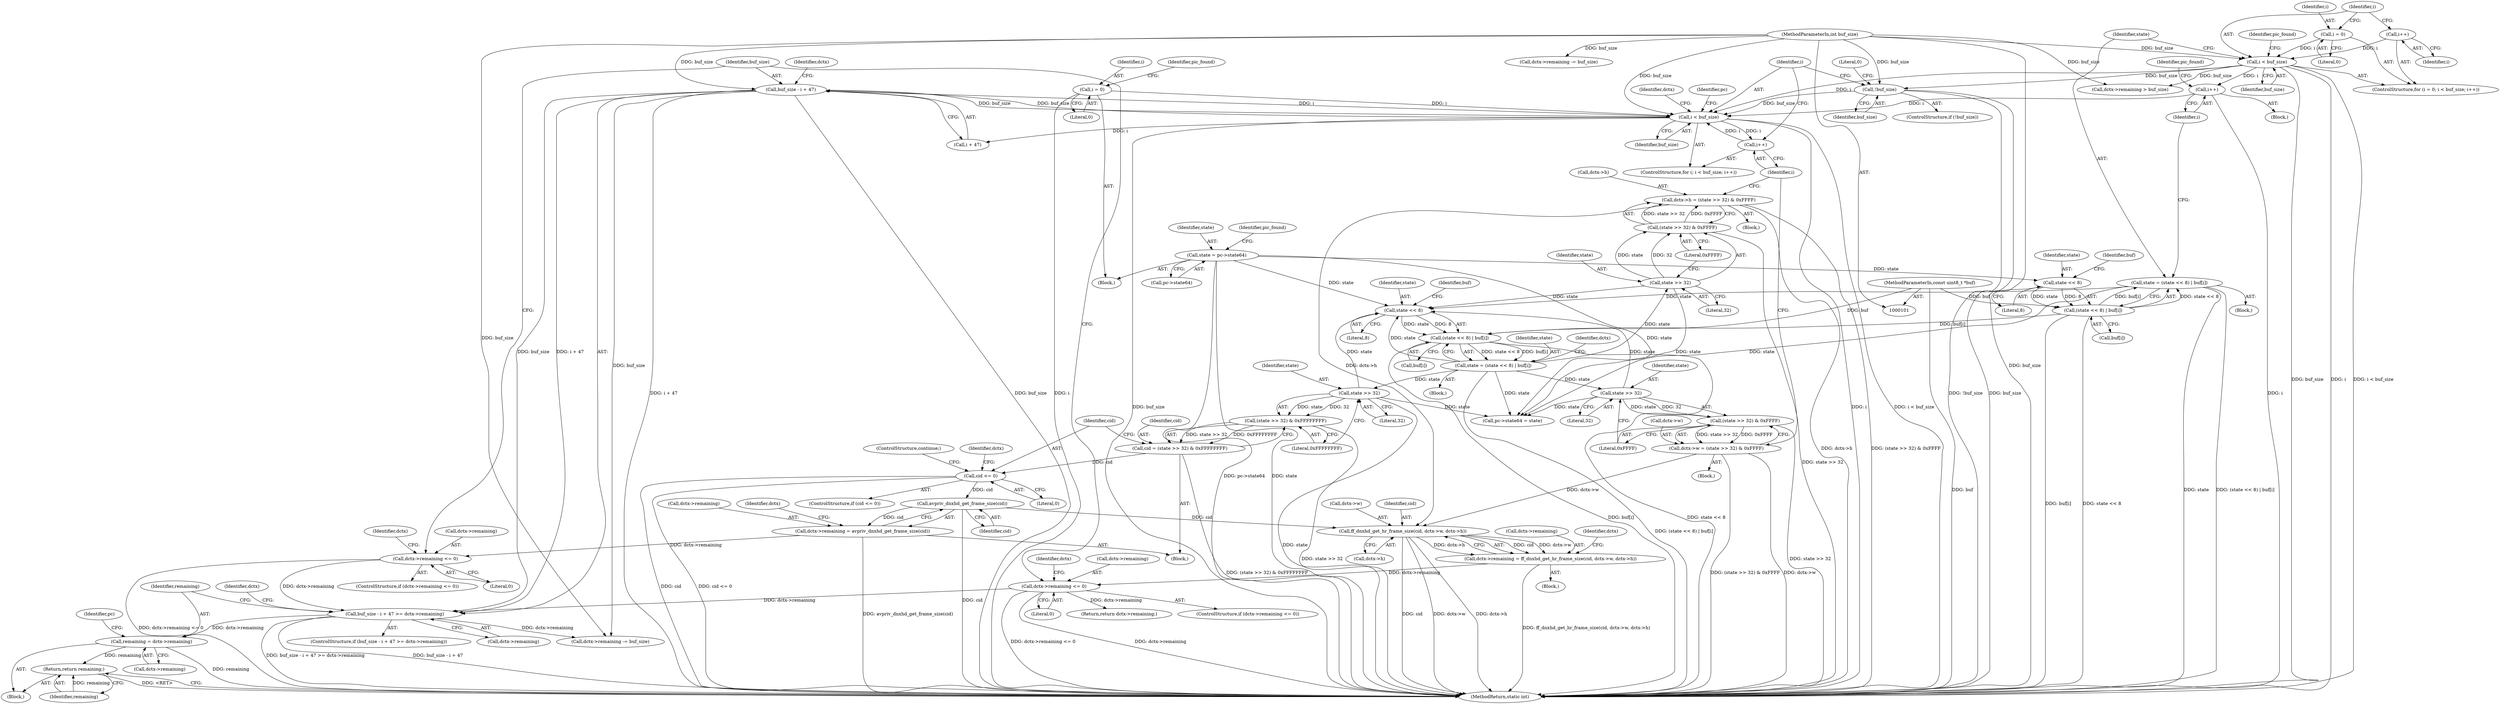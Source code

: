 digraph "0_FFmpeg_611b35627488a8d0763e75c25ee0875c5b7987dd@API" {
"1000303" [label="(Call,remaining = dctx->remaining)"];
"1000292" [label="(Call,buf_size - i + 47 >= dctx->remaining)"];
"1000293" [label="(Call,buf_size - i + 47)"];
"1000183" [label="(Call,i < buf_size)"];
"1000186" [label="(Call,i++)"];
"1000126" [label="(Call,i = 0)"];
"1000153" [label="(Call,i++)"];
"1000137" [label="(Call,i < buf_size)"];
"1000140" [label="(Call,i++)"];
"1000134" [label="(Call,i = 0)"];
"1000104" [label="(MethodParameterIn,int buf_size)"];
"1000178" [label="(Call,!buf_size)"];
"1000263" [label="(Call,dctx->remaining <= 0)"];
"1000256" [label="(Call,dctx->remaining = avpriv_dnxhd_get_frame_size(cid))"];
"1000260" [label="(Call,avpriv_dnxhd_get_frame_size(cid))"];
"1000252" [label="(Call,cid <= 0)"];
"1000244" [label="(Call,cid = (state >> 32) & 0xFFFFFFFF)"];
"1000246" [label="(Call,(state >> 32) & 0xFFFFFFFF)"];
"1000247" [label="(Call,state >> 32)"];
"1000193" [label="(Call,state = (state << 8) | buf[i])"];
"1000195" [label="(Call,(state << 8) | buf[i])"];
"1000196" [label="(Call,state << 8)"];
"1000143" [label="(Call,state = (state << 8) | buf[i])"];
"1000145" [label="(Call,(state << 8) | buf[i])"];
"1000146" [label="(Call,state << 8)"];
"1000114" [label="(Call,state = pc->state64)"];
"1000103" [label="(MethodParameterIn,const uint8_t *buf)"];
"1000231" [label="(Call,state >> 32)"];
"1000214" [label="(Call,state >> 32)"];
"1000282" [label="(Call,dctx->remaining <= 0)"];
"1000269" [label="(Call,dctx->remaining = ff_dnxhd_get_hr_frame_size(cid, dctx->w, dctx->h))"];
"1000273" [label="(Call,ff_dnxhd_get_hr_frame_size(cid, dctx->w, dctx->h))"];
"1000226" [label="(Call,dctx->w = (state >> 32) & 0xFFFF)"];
"1000230" [label="(Call,(state >> 32) & 0xFFFF)"];
"1000209" [label="(Call,dctx->h = (state >> 32) & 0xFFFF)"];
"1000213" [label="(Call,(state >> 32) & 0xFFFF)"];
"1000329" [label="(Return,return remaining;)"];
"1000283" [label="(Call,dctx->remaining)"];
"1000133" [label="(ControlStructure,for (i = 0; i < buf_size; i++))"];
"1000227" [label="(Call,dctx->w)"];
"1000177" [label="(ControlStructure,if (!buf_size))"];
"1000226" [label="(Call,dctx->w = (state >> 32) & 0xFFFF)"];
"1000275" [label="(Call,dctx->w)"];
"1000137" [label="(Call,i < buf_size)"];
"1000134" [label="(Call,i = 0)"];
"1000252" [label="(Call,cid <= 0)"];
"1000264" [label="(Call,dctx->remaining)"];
"1000257" [label="(Call,dctx->remaining)"];
"1000335" [label="(Identifier,dctx)"];
"1000187" [label="(Identifier,i)"];
"1000250" [label="(Literal,0xFFFFFFFF)"];
"1000183" [label="(Call,i < buf_size)"];
"1000127" [label="(Identifier,i)"];
"1000213" [label="(Call,(state >> 32) & 0xFFFF)"];
"1000233" [label="(Literal,32)"];
"1000301" [label="(Block,)"];
"1000135" [label="(Identifier,i)"];
"1000139" [label="(Identifier,buf_size)"];
"1000260" [label="(Call,avpriv_dnxhd_get_frame_size(cid))"];
"1000298" [label="(Call,dctx->remaining)"];
"1000268" [label="(Block,)"];
"1000225" [label="(Block,)"];
"1000188" [label="(Block,)"];
"1000246" [label="(Call,(state >> 32) & 0xFFFFFFFF)"];
"1000179" [label="(Identifier,buf_size)"];
"1000181" [label="(Literal,0)"];
"1000131" [label="(Identifier,pic_found)"];
"1000270" [label="(Call,dctx->remaining)"];
"1000185" [label="(Identifier,buf_size)"];
"1000199" [label="(Call,buf[i])"];
"1000209" [label="(Call,dctx->h = (state >> 32) & 0xFFFF)"];
"1000116" [label="(Call,pc->state64)"];
"1000258" [label="(Identifier,dctx)"];
"1000299" [label="(Identifier,dctx)"];
"1000330" [label="(Identifier,remaining)"];
"1000194" [label="(Identifier,state)"];
"1000265" [label="(Identifier,dctx)"];
"1000329" [label="(Return,return remaining;)"];
"1000286" [label="(Literal,0)"];
"1000152" [label="(Block,)"];
"1000253" [label="(Identifier,cid)"];
"1000115" [label="(Identifier,state)"];
"1000333" [label="(Call,dctx->remaining -= buf_size)"];
"1000230" [label="(Call,(state >> 32) & 0xFFFF)"];
"1000191" [label="(Identifier,dctx)"];
"1000140" [label="(Call,i++)"];
"1000261" [label="(Identifier,cid)"];
"1000105" [label="(Block,)"];
"1000198" [label="(Literal,8)"];
"1000217" [label="(Literal,0xFFFF)"];
"1000138" [label="(Identifier,i)"];
"1000144" [label="(Identifier,state)"];
"1000387" [label="(Identifier,pc)"];
"1000245" [label="(Identifier,cid)"];
"1000242" [label="(Block,)"];
"1000284" [label="(Identifier,dctx)"];
"1000282" [label="(Call,dctx->remaining <= 0)"];
"1000148" [label="(Literal,8)"];
"1000153" [label="(Call,i++)"];
"1000303" [label="(Call,remaining = dctx->remaining)"];
"1000287" [label="(Return,return dctx->remaining;)"];
"1000232" [label="(Identifier,state)"];
"1000154" [label="(Identifier,i)"];
"1000305" [label="(Call,dctx->remaining)"];
"1000216" [label="(Literal,32)"];
"1000104" [label="(MethodParameterIn,int buf_size)"];
"1000263" [label="(Call,dctx->remaining <= 0)"];
"1000143" [label="(Call,state = (state << 8) | buf[i])"];
"1000267" [label="(Literal,0)"];
"1000254" [label="(Literal,0)"];
"1000114" [label="(Call,state = pc->state64)"];
"1000291" [label="(ControlStructure,if (buf_size - i + 47 >= dctx->remaining))"];
"1000141" [label="(Identifier,i)"];
"1000200" [label="(Identifier,buf)"];
"1000186" [label="(Call,i++)"];
"1000184" [label="(Identifier,i)"];
"1000343" [label="(Call,dctx->remaining > buf_size)"];
"1000195" [label="(Call,(state << 8) | buf[i])"];
"1000292" [label="(Call,buf_size - i + 47 >= dctx->remaining)"];
"1000142" [label="(Block,)"];
"1000269" [label="(Call,dctx->remaining = ff_dnxhd_get_hr_frame_size(cid, dctx->w, dctx->h))"];
"1000234" [label="(Literal,0xFFFF)"];
"1000197" [label="(Identifier,state)"];
"1000126" [label="(Call,i = 0)"];
"1000248" [label="(Identifier,state)"];
"1000244" [label="(Call,cid = (state >> 32) & 0xFFFFFFFF)"];
"1000146" [label="(Call,state << 8)"];
"1000121" [label="(Identifier,pic_found)"];
"1000196" [label="(Call,state << 8)"];
"1000349" [label="(Call,dctx->remaining -= buf_size)"];
"1000271" [label="(Identifier,dctx)"];
"1000149" [label="(Call,buf[i])"];
"1000293" [label="(Call,buf_size - i + 47)"];
"1000304" [label="(Identifier,remaining)"];
"1000147" [label="(Identifier,state)"];
"1000193" [label="(Call,state = (state << 8) | buf[i])"];
"1000262" [label="(ControlStructure,if (dctx->remaining <= 0))"];
"1000255" [label="(ControlStructure,continue;)"];
"1000294" [label="(Identifier,buf_size)"];
"1000289" [label="(Identifier,dctx)"];
"1000156" [label="(Identifier,pic_found)"];
"1000128" [label="(Literal,0)"];
"1000150" [label="(Identifier,buf)"];
"1000210" [label="(Call,dctx->h)"];
"1000295" [label="(Call,i + 47)"];
"1000390" [label="(Call,pc->state64 = state)"];
"1000247" [label="(Call,state >> 32)"];
"1000182" [label="(ControlStructure,for (; i < buf_size; i++))"];
"1000251" [label="(ControlStructure,if (cid <= 0))"];
"1000256" [label="(Call,dctx->remaining = avpriv_dnxhd_get_frame_size(cid))"];
"1000145" [label="(Call,(state << 8) | buf[i])"];
"1000171" [label="(Identifier,pic_found)"];
"1000214" [label="(Call,state >> 32)"];
"1000397" [label="(MethodReturn,static int)"];
"1000178" [label="(Call,!buf_size)"];
"1000281" [label="(ControlStructure,if (dctx->remaining <= 0))"];
"1000205" [label="(Identifier,dctx)"];
"1000249" [label="(Literal,32)"];
"1000103" [label="(MethodParameterIn,const uint8_t *buf)"];
"1000273" [label="(Call,ff_dnxhd_get_hr_frame_size(cid, dctx->w, dctx->h))"];
"1000231" [label="(Call,state >> 32)"];
"1000215" [label="(Identifier,state)"];
"1000208" [label="(Block,)"];
"1000278" [label="(Call,dctx->h)"];
"1000274" [label="(Identifier,cid)"];
"1000310" [label="(Identifier,pc)"];
"1000136" [label="(Literal,0)"];
"1000303" -> "1000301"  [label="AST: "];
"1000303" -> "1000305"  [label="CFG: "];
"1000304" -> "1000303"  [label="AST: "];
"1000305" -> "1000303"  [label="AST: "];
"1000310" -> "1000303"  [label="CFG: "];
"1000303" -> "1000397"  [label="DDG: remaining"];
"1000292" -> "1000303"  [label="DDG: dctx->remaining"];
"1000303" -> "1000329"  [label="DDG: remaining"];
"1000292" -> "1000291"  [label="AST: "];
"1000292" -> "1000298"  [label="CFG: "];
"1000293" -> "1000292"  [label="AST: "];
"1000298" -> "1000292"  [label="AST: "];
"1000304" -> "1000292"  [label="CFG: "];
"1000335" -> "1000292"  [label="CFG: "];
"1000292" -> "1000397"  [label="DDG: buf_size - i + 47 >= dctx->remaining"];
"1000292" -> "1000397"  [label="DDG: buf_size - i + 47"];
"1000293" -> "1000292"  [label="DDG: buf_size"];
"1000293" -> "1000292"  [label="DDG: i + 47"];
"1000263" -> "1000292"  [label="DDG: dctx->remaining"];
"1000282" -> "1000292"  [label="DDG: dctx->remaining"];
"1000292" -> "1000333"  [label="DDG: dctx->remaining"];
"1000293" -> "1000295"  [label="CFG: "];
"1000294" -> "1000293"  [label="AST: "];
"1000295" -> "1000293"  [label="AST: "];
"1000299" -> "1000293"  [label="CFG: "];
"1000293" -> "1000397"  [label="DDG: buf_size"];
"1000293" -> "1000397"  [label="DDG: i + 47"];
"1000293" -> "1000183"  [label="DDG: buf_size"];
"1000183" -> "1000293"  [label="DDG: buf_size"];
"1000183" -> "1000293"  [label="DDG: i"];
"1000104" -> "1000293"  [label="DDG: buf_size"];
"1000293" -> "1000333"  [label="DDG: buf_size"];
"1000183" -> "1000182"  [label="AST: "];
"1000183" -> "1000185"  [label="CFG: "];
"1000184" -> "1000183"  [label="AST: "];
"1000185" -> "1000183"  [label="AST: "];
"1000191" -> "1000183"  [label="CFG: "];
"1000387" -> "1000183"  [label="CFG: "];
"1000183" -> "1000397"  [label="DDG: buf_size"];
"1000183" -> "1000397"  [label="DDG: i"];
"1000183" -> "1000397"  [label="DDG: i < buf_size"];
"1000186" -> "1000183"  [label="DDG: i"];
"1000126" -> "1000183"  [label="DDG: i"];
"1000153" -> "1000183"  [label="DDG: i"];
"1000137" -> "1000183"  [label="DDG: i"];
"1000178" -> "1000183"  [label="DDG: buf_size"];
"1000104" -> "1000183"  [label="DDG: buf_size"];
"1000183" -> "1000186"  [label="DDG: i"];
"1000183" -> "1000295"  [label="DDG: i"];
"1000186" -> "1000182"  [label="AST: "];
"1000186" -> "1000187"  [label="CFG: "];
"1000187" -> "1000186"  [label="AST: "];
"1000184" -> "1000186"  [label="CFG: "];
"1000126" -> "1000105"  [label="AST: "];
"1000126" -> "1000128"  [label="CFG: "];
"1000127" -> "1000126"  [label="AST: "];
"1000128" -> "1000126"  [label="AST: "];
"1000131" -> "1000126"  [label="CFG: "];
"1000126" -> "1000397"  [label="DDG: i"];
"1000153" -> "1000152"  [label="AST: "];
"1000153" -> "1000154"  [label="CFG: "];
"1000154" -> "1000153"  [label="AST: "];
"1000156" -> "1000153"  [label="CFG: "];
"1000153" -> "1000397"  [label="DDG: i"];
"1000137" -> "1000153"  [label="DDG: i"];
"1000137" -> "1000133"  [label="AST: "];
"1000137" -> "1000139"  [label="CFG: "];
"1000138" -> "1000137"  [label="AST: "];
"1000139" -> "1000137"  [label="AST: "];
"1000144" -> "1000137"  [label="CFG: "];
"1000171" -> "1000137"  [label="CFG: "];
"1000137" -> "1000397"  [label="DDG: buf_size"];
"1000137" -> "1000397"  [label="DDG: i"];
"1000137" -> "1000397"  [label="DDG: i < buf_size"];
"1000140" -> "1000137"  [label="DDG: i"];
"1000134" -> "1000137"  [label="DDG: i"];
"1000104" -> "1000137"  [label="DDG: buf_size"];
"1000137" -> "1000178"  [label="DDG: buf_size"];
"1000137" -> "1000343"  [label="DDG: buf_size"];
"1000140" -> "1000133"  [label="AST: "];
"1000140" -> "1000141"  [label="CFG: "];
"1000141" -> "1000140"  [label="AST: "];
"1000138" -> "1000140"  [label="CFG: "];
"1000134" -> "1000133"  [label="AST: "];
"1000134" -> "1000136"  [label="CFG: "];
"1000135" -> "1000134"  [label="AST: "];
"1000136" -> "1000134"  [label="AST: "];
"1000138" -> "1000134"  [label="CFG: "];
"1000104" -> "1000101"  [label="AST: "];
"1000104" -> "1000397"  [label="DDG: buf_size"];
"1000104" -> "1000178"  [label="DDG: buf_size"];
"1000104" -> "1000333"  [label="DDG: buf_size"];
"1000104" -> "1000343"  [label="DDG: buf_size"];
"1000104" -> "1000349"  [label="DDG: buf_size"];
"1000178" -> "1000177"  [label="AST: "];
"1000178" -> "1000179"  [label="CFG: "];
"1000179" -> "1000178"  [label="AST: "];
"1000181" -> "1000178"  [label="CFG: "];
"1000184" -> "1000178"  [label="CFG: "];
"1000178" -> "1000397"  [label="DDG: !buf_size"];
"1000178" -> "1000397"  [label="DDG: buf_size"];
"1000263" -> "1000262"  [label="AST: "];
"1000263" -> "1000267"  [label="CFG: "];
"1000264" -> "1000263"  [label="AST: "];
"1000267" -> "1000263"  [label="AST: "];
"1000271" -> "1000263"  [label="CFG: "];
"1000294" -> "1000263"  [label="CFG: "];
"1000263" -> "1000397"  [label="DDG: dctx->remaining <= 0"];
"1000256" -> "1000263"  [label="DDG: dctx->remaining"];
"1000256" -> "1000242"  [label="AST: "];
"1000256" -> "1000260"  [label="CFG: "];
"1000257" -> "1000256"  [label="AST: "];
"1000260" -> "1000256"  [label="AST: "];
"1000265" -> "1000256"  [label="CFG: "];
"1000256" -> "1000397"  [label="DDG: avpriv_dnxhd_get_frame_size(cid)"];
"1000260" -> "1000256"  [label="DDG: cid"];
"1000260" -> "1000261"  [label="CFG: "];
"1000261" -> "1000260"  [label="AST: "];
"1000260" -> "1000397"  [label="DDG: cid"];
"1000252" -> "1000260"  [label="DDG: cid"];
"1000260" -> "1000273"  [label="DDG: cid"];
"1000252" -> "1000251"  [label="AST: "];
"1000252" -> "1000254"  [label="CFG: "];
"1000253" -> "1000252"  [label="AST: "];
"1000254" -> "1000252"  [label="AST: "];
"1000255" -> "1000252"  [label="CFG: "];
"1000258" -> "1000252"  [label="CFG: "];
"1000252" -> "1000397"  [label="DDG: cid"];
"1000252" -> "1000397"  [label="DDG: cid <= 0"];
"1000244" -> "1000252"  [label="DDG: cid"];
"1000244" -> "1000242"  [label="AST: "];
"1000244" -> "1000246"  [label="CFG: "];
"1000245" -> "1000244"  [label="AST: "];
"1000246" -> "1000244"  [label="AST: "];
"1000253" -> "1000244"  [label="CFG: "];
"1000244" -> "1000397"  [label="DDG: (state >> 32) & 0xFFFFFFFF"];
"1000246" -> "1000244"  [label="DDG: state >> 32"];
"1000246" -> "1000244"  [label="DDG: 0xFFFFFFFF"];
"1000246" -> "1000250"  [label="CFG: "];
"1000247" -> "1000246"  [label="AST: "];
"1000250" -> "1000246"  [label="AST: "];
"1000246" -> "1000397"  [label="DDG: state >> 32"];
"1000247" -> "1000246"  [label="DDG: state"];
"1000247" -> "1000246"  [label="DDG: 32"];
"1000247" -> "1000249"  [label="CFG: "];
"1000248" -> "1000247"  [label="AST: "];
"1000249" -> "1000247"  [label="AST: "];
"1000250" -> "1000247"  [label="CFG: "];
"1000247" -> "1000397"  [label="DDG: state"];
"1000247" -> "1000196"  [label="DDG: state"];
"1000193" -> "1000247"  [label="DDG: state"];
"1000247" -> "1000390"  [label="DDG: state"];
"1000193" -> "1000188"  [label="AST: "];
"1000193" -> "1000195"  [label="CFG: "];
"1000194" -> "1000193"  [label="AST: "];
"1000195" -> "1000193"  [label="AST: "];
"1000205" -> "1000193"  [label="CFG: "];
"1000193" -> "1000397"  [label="DDG: (state << 8) | buf[i]"];
"1000195" -> "1000193"  [label="DDG: state << 8"];
"1000195" -> "1000193"  [label="DDG: buf[i]"];
"1000193" -> "1000196"  [label="DDG: state"];
"1000193" -> "1000214"  [label="DDG: state"];
"1000193" -> "1000231"  [label="DDG: state"];
"1000193" -> "1000390"  [label="DDG: state"];
"1000195" -> "1000199"  [label="CFG: "];
"1000196" -> "1000195"  [label="AST: "];
"1000199" -> "1000195"  [label="AST: "];
"1000195" -> "1000397"  [label="DDG: buf[i]"];
"1000195" -> "1000397"  [label="DDG: state << 8"];
"1000196" -> "1000195"  [label="DDG: state"];
"1000196" -> "1000195"  [label="DDG: 8"];
"1000145" -> "1000195"  [label="DDG: buf[i]"];
"1000103" -> "1000195"  [label="DDG: buf"];
"1000196" -> "1000198"  [label="CFG: "];
"1000197" -> "1000196"  [label="AST: "];
"1000198" -> "1000196"  [label="AST: "];
"1000200" -> "1000196"  [label="CFG: "];
"1000143" -> "1000196"  [label="DDG: state"];
"1000114" -> "1000196"  [label="DDG: state"];
"1000231" -> "1000196"  [label="DDG: state"];
"1000214" -> "1000196"  [label="DDG: state"];
"1000143" -> "1000142"  [label="AST: "];
"1000143" -> "1000145"  [label="CFG: "];
"1000144" -> "1000143"  [label="AST: "];
"1000145" -> "1000143"  [label="AST: "];
"1000154" -> "1000143"  [label="CFG: "];
"1000143" -> "1000397"  [label="DDG: state"];
"1000143" -> "1000397"  [label="DDG: (state << 8) | buf[i]"];
"1000145" -> "1000143"  [label="DDG: state << 8"];
"1000145" -> "1000143"  [label="DDG: buf[i]"];
"1000143" -> "1000390"  [label="DDG: state"];
"1000145" -> "1000149"  [label="CFG: "];
"1000146" -> "1000145"  [label="AST: "];
"1000149" -> "1000145"  [label="AST: "];
"1000145" -> "1000397"  [label="DDG: buf[i]"];
"1000145" -> "1000397"  [label="DDG: state << 8"];
"1000146" -> "1000145"  [label="DDG: state"];
"1000146" -> "1000145"  [label="DDG: 8"];
"1000103" -> "1000145"  [label="DDG: buf"];
"1000146" -> "1000148"  [label="CFG: "];
"1000147" -> "1000146"  [label="AST: "];
"1000148" -> "1000146"  [label="AST: "];
"1000150" -> "1000146"  [label="CFG: "];
"1000114" -> "1000146"  [label="DDG: state"];
"1000114" -> "1000105"  [label="AST: "];
"1000114" -> "1000116"  [label="CFG: "];
"1000115" -> "1000114"  [label="AST: "];
"1000116" -> "1000114"  [label="AST: "];
"1000121" -> "1000114"  [label="CFG: "];
"1000114" -> "1000397"  [label="DDG: state"];
"1000114" -> "1000397"  [label="DDG: pc->state64"];
"1000114" -> "1000390"  [label="DDG: state"];
"1000103" -> "1000101"  [label="AST: "];
"1000103" -> "1000397"  [label="DDG: buf"];
"1000231" -> "1000230"  [label="AST: "];
"1000231" -> "1000233"  [label="CFG: "];
"1000232" -> "1000231"  [label="AST: "];
"1000233" -> "1000231"  [label="AST: "];
"1000234" -> "1000231"  [label="CFG: "];
"1000231" -> "1000230"  [label="DDG: state"];
"1000231" -> "1000230"  [label="DDG: 32"];
"1000231" -> "1000390"  [label="DDG: state"];
"1000214" -> "1000213"  [label="AST: "];
"1000214" -> "1000216"  [label="CFG: "];
"1000215" -> "1000214"  [label="AST: "];
"1000216" -> "1000214"  [label="AST: "];
"1000217" -> "1000214"  [label="CFG: "];
"1000214" -> "1000213"  [label="DDG: state"];
"1000214" -> "1000213"  [label="DDG: 32"];
"1000214" -> "1000390"  [label="DDG: state"];
"1000282" -> "1000281"  [label="AST: "];
"1000282" -> "1000286"  [label="CFG: "];
"1000283" -> "1000282"  [label="AST: "];
"1000286" -> "1000282"  [label="AST: "];
"1000289" -> "1000282"  [label="CFG: "];
"1000294" -> "1000282"  [label="CFG: "];
"1000282" -> "1000397"  [label="DDG: dctx->remaining <= 0"];
"1000282" -> "1000397"  [label="DDG: dctx->remaining"];
"1000269" -> "1000282"  [label="DDG: dctx->remaining"];
"1000282" -> "1000287"  [label="DDG: dctx->remaining"];
"1000269" -> "1000268"  [label="AST: "];
"1000269" -> "1000273"  [label="CFG: "];
"1000270" -> "1000269"  [label="AST: "];
"1000273" -> "1000269"  [label="AST: "];
"1000284" -> "1000269"  [label="CFG: "];
"1000269" -> "1000397"  [label="DDG: ff_dnxhd_get_hr_frame_size(cid, dctx->w, dctx->h)"];
"1000273" -> "1000269"  [label="DDG: cid"];
"1000273" -> "1000269"  [label="DDG: dctx->w"];
"1000273" -> "1000269"  [label="DDG: dctx->h"];
"1000273" -> "1000278"  [label="CFG: "];
"1000274" -> "1000273"  [label="AST: "];
"1000275" -> "1000273"  [label="AST: "];
"1000278" -> "1000273"  [label="AST: "];
"1000273" -> "1000397"  [label="DDG: dctx->w"];
"1000273" -> "1000397"  [label="DDG: cid"];
"1000273" -> "1000397"  [label="DDG: dctx->h"];
"1000226" -> "1000273"  [label="DDG: dctx->w"];
"1000209" -> "1000273"  [label="DDG: dctx->h"];
"1000226" -> "1000225"  [label="AST: "];
"1000226" -> "1000230"  [label="CFG: "];
"1000227" -> "1000226"  [label="AST: "];
"1000230" -> "1000226"  [label="AST: "];
"1000187" -> "1000226"  [label="CFG: "];
"1000226" -> "1000397"  [label="DDG: dctx->w"];
"1000226" -> "1000397"  [label="DDG: (state >> 32) & 0xFFFF"];
"1000230" -> "1000226"  [label="DDG: state >> 32"];
"1000230" -> "1000226"  [label="DDG: 0xFFFF"];
"1000230" -> "1000234"  [label="CFG: "];
"1000234" -> "1000230"  [label="AST: "];
"1000230" -> "1000397"  [label="DDG: state >> 32"];
"1000209" -> "1000208"  [label="AST: "];
"1000209" -> "1000213"  [label="CFG: "];
"1000210" -> "1000209"  [label="AST: "];
"1000213" -> "1000209"  [label="AST: "];
"1000187" -> "1000209"  [label="CFG: "];
"1000209" -> "1000397"  [label="DDG: dctx->h"];
"1000209" -> "1000397"  [label="DDG: (state >> 32) & 0xFFFF"];
"1000213" -> "1000209"  [label="DDG: state >> 32"];
"1000213" -> "1000209"  [label="DDG: 0xFFFF"];
"1000213" -> "1000217"  [label="CFG: "];
"1000217" -> "1000213"  [label="AST: "];
"1000213" -> "1000397"  [label="DDG: state >> 32"];
"1000329" -> "1000301"  [label="AST: "];
"1000329" -> "1000330"  [label="CFG: "];
"1000330" -> "1000329"  [label="AST: "];
"1000397" -> "1000329"  [label="CFG: "];
"1000329" -> "1000397"  [label="DDG: <RET>"];
"1000330" -> "1000329"  [label="DDG: remaining"];
}
